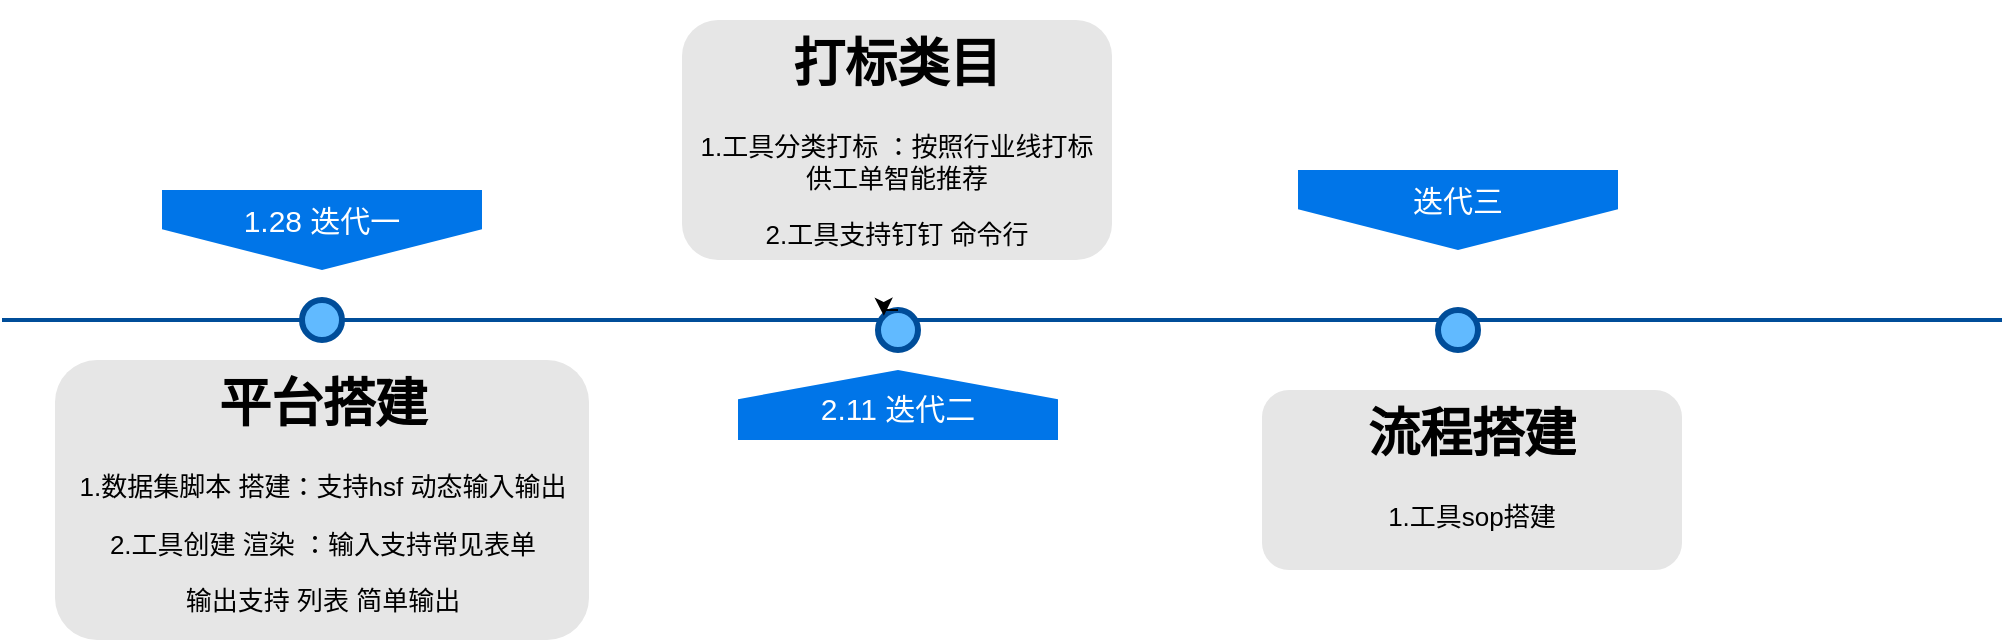 <mxfile version="14.1.9" type="github">
  <diagram name="Page-1" id="82e54ff1-d628-8f03-85c4-9753963a91cd">
    <mxGraphModel dx="1164" dy="744" grid="1" gridSize="10" guides="1" tooltips="1" connect="1" arrows="1" fold="1" page="1" pageScale="1" pageWidth="1100" pageHeight="850" background="#ffffff" math="0" shadow="0">
      <root>
        <mxCell id="0" />
        <mxCell id="1" parent="0" />
        <mxCell id="4ec97bd9e5d20128-1" value="" style="line;strokeWidth=2;html=1;fillColor=none;fontSize=28;fontColor=#004D99;strokeColor=#004D99;" parent="1" vertex="1">
          <mxGeometry x="40" y="400" width="1000" height="10" as="geometry" />
        </mxCell>
        <mxCell id="4ec97bd9e5d20128-5" value="1.28 迭代一" style="shape=offPageConnector;whiteSpace=wrap;html=1;fillColor=#0075E8;fontSize=15;fontColor=#FFFFFF;size=0.509;verticalAlign=top;strokeColor=none;" parent="1" vertex="1">
          <mxGeometry x="120" y="340" width="160" height="40" as="geometry" />
        </mxCell>
        <mxCell id="4ec97bd9e5d20128-7" value="2.11 迭代二" style="shape=offPageConnector;whiteSpace=wrap;html=1;fillColor=#0075E8;fontSize=15;fontColor=#FFFFFF;size=0.418;flipV=1;verticalAlign=bottom;strokeColor=none;spacingBottom=4;" parent="1" vertex="1">
          <mxGeometry x="408" y="430" width="160" height="35" as="geometry" />
        </mxCell>
        <mxCell id="4ec97bd9e5d20128-9" value="" style="ellipse;whiteSpace=wrap;html=1;fillColor=#61BAFF;fontSize=28;fontColor=#004D99;strokeWidth=3;strokeColor=#004D99;" parent="1" vertex="1">
          <mxGeometry x="190" y="395" width="20" height="20" as="geometry" />
        </mxCell>
        <mxCell id="4ec97bd9e5d20128-10" value="" style="ellipse;whiteSpace=wrap;html=1;fillColor=#61BAFF;fontSize=28;fontColor=#004D99;strokeWidth=3;strokeColor=#004D99;" parent="1" vertex="1">
          <mxGeometry x="478" y="400" width="20" height="20" as="geometry" />
        </mxCell>
        <mxCell id="4ec97bd9e5d20128-14" value="&lt;h1&gt;平台搭建&lt;/h1&gt;&lt;p&gt;1.数据集脚本 搭建：支持hsf 动态输入输出&lt;/p&gt;&lt;p&gt;2.工具创建 渲染 ：输入支持常见表单&lt;/p&gt;&lt;p&gt;输出支持 列表 简单输出&lt;/p&gt;" style="text;html=1;spacing=5;spacingTop=-20;whiteSpace=wrap;overflow=hidden;strokeColor=none;strokeWidth=3;fillColor=#E6E6E6;fontSize=13;fontColor=#000000;align=center;rounded=1;" parent="1" vertex="1">
          <mxGeometry x="66.5" y="425" width="267" height="140" as="geometry" />
        </mxCell>
        <mxCell id="4ec97bd9e5d20128-16" value="&lt;h1&gt;打标类目&lt;/h1&gt;&lt;p&gt;1.工具分类打标 ：按照行业线打标 供工单智能推荐&lt;/p&gt;&lt;p&gt;2.工具支持钉钉 命令行&lt;/p&gt;&lt;p&gt;&lt;br&gt;&lt;/p&gt;" style="text;html=1;spacing=5;spacingTop=-20;whiteSpace=wrap;overflow=hidden;strokeColor=none;strokeWidth=3;fillColor=#E6E6E6;fontSize=13;fontColor=#000000;align=center;rounded=1;" parent="1" vertex="1">
          <mxGeometry x="380" y="255" width="215" height="120" as="geometry" />
        </mxCell>
        <mxCell id="ijOk0BMbYpkrVaKqcKN9-1" style="edgeStyle=orthogonalEdgeStyle;rounded=0;orthogonalLoop=1;jettySize=auto;html=1;exitX=0.5;exitY=0;exitDx=0;exitDy=0;entryX=0;entryY=0;entryDx=0;entryDy=0;" edge="1" parent="1" source="4ec97bd9e5d20128-10" target="4ec97bd9e5d20128-10">
          <mxGeometry relative="1" as="geometry" />
        </mxCell>
        <mxCell id="ijOk0BMbYpkrVaKqcKN9-3" value="" style="ellipse;whiteSpace=wrap;html=1;fillColor=#61BAFF;fontSize=28;fontColor=#004D99;strokeWidth=3;strokeColor=#004D99;" vertex="1" parent="1">
          <mxGeometry x="758" y="400" width="20" height="20" as="geometry" />
        </mxCell>
        <mxCell id="ijOk0BMbYpkrVaKqcKN9-4" value="&lt;h1&gt;流程搭建&lt;/h1&gt;&lt;p&gt;1.工具sop搭建&lt;/p&gt;&lt;p&gt;&lt;br&gt;&lt;/p&gt;" style="text;html=1;spacing=5;spacingTop=-20;whiteSpace=wrap;overflow=hidden;strokeColor=none;strokeWidth=3;fillColor=#E6E6E6;fontSize=13;fontColor=#000000;align=center;rounded=1;" vertex="1" parent="1">
          <mxGeometry x="670" y="440" width="210" height="90" as="geometry" />
        </mxCell>
        <mxCell id="ijOk0BMbYpkrVaKqcKN9-5" value="&amp;nbsp;迭代三&amp;nbsp;" style="shape=offPageConnector;whiteSpace=wrap;html=1;fillColor=#0075E8;fontSize=15;fontColor=#FFFFFF;size=0.509;verticalAlign=top;strokeColor=none;" vertex="1" parent="1">
          <mxGeometry x="688" y="330" width="160" height="40" as="geometry" />
        </mxCell>
      </root>
    </mxGraphModel>
  </diagram>
</mxfile>
